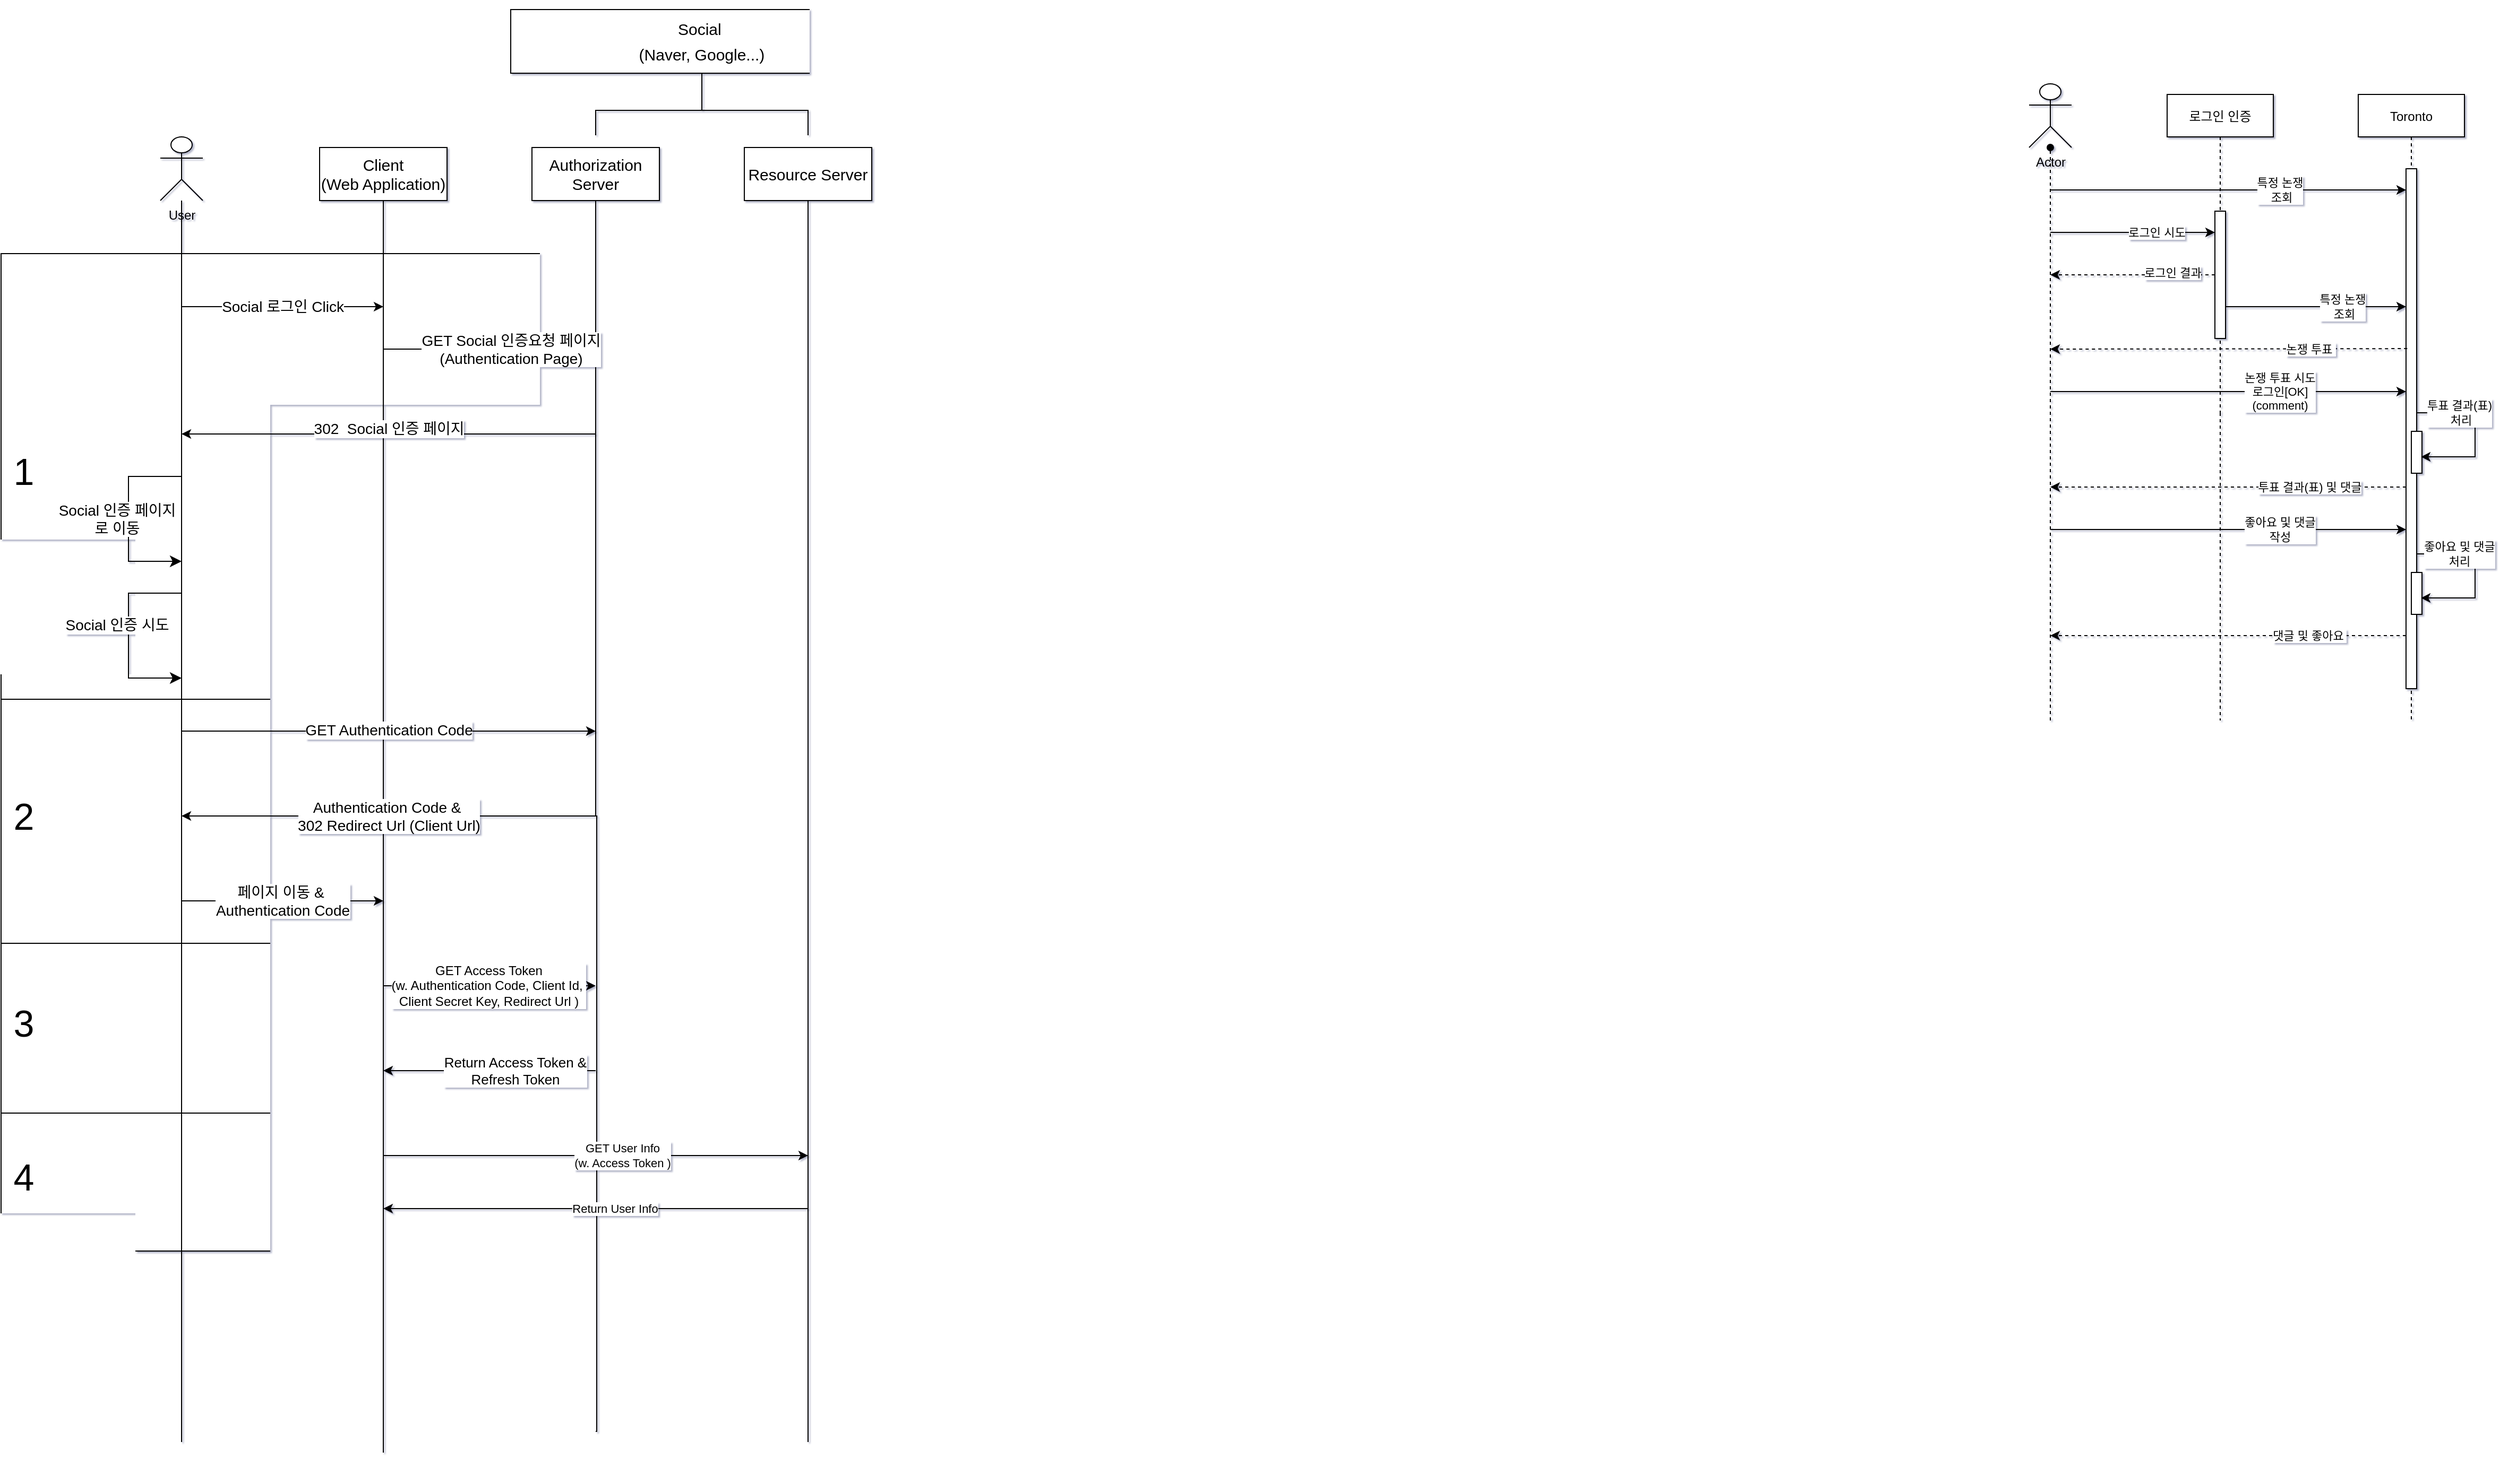 <mxfile version="21.3.7" type="github">
  <diagram id="kgpKYQtTHZ0yAKxKKP6v" name="Page-1">
    <mxGraphModel dx="3495" dy="1674" grid="0" gridSize="10" guides="1" tooltips="1" connect="1" arrows="1" fold="1" page="0" pageScale="1" pageWidth="850" pageHeight="1100" math="0" shadow="1">
      <root>
        <mxCell id="0" />
        <mxCell id="1" parent="0" />
        <mxCell id="ZAnQHSxJU-NlxPs6kDCk-54" value="&lt;p style=&quot;line-height: 120%;&quot;&gt;&lt;span style=&quot;font-size: 35px;&quot;&gt;&amp;nbsp;4&lt;/span&gt;&lt;/p&gt;" style="rounded=0;whiteSpace=wrap;html=1;align=left;" vertex="1" parent="1">
          <mxGeometry x="-1920" y="1040" width="920" height="130" as="geometry" />
        </mxCell>
        <mxCell id="ZAnQHSxJU-NlxPs6kDCk-53" value="&lt;p style=&quot;line-height: 120%;&quot;&gt;&lt;span style=&quot;font-size: 35px;&quot;&gt;&amp;nbsp;3&lt;/span&gt;&lt;/p&gt;" style="rounded=0;whiteSpace=wrap;html=1;align=left;" vertex="1" parent="1">
          <mxGeometry x="-1920" y="880" width="920" height="160" as="geometry" />
        </mxCell>
        <mxCell id="ZAnQHSxJU-NlxPs6kDCk-52" value="&lt;p style=&quot;line-height: 120%;&quot;&gt;&lt;span style=&quot;font-size: 35px;&quot;&gt;&amp;nbsp;2&lt;/span&gt;&lt;/p&gt;" style="rounded=0;whiteSpace=wrap;html=1;align=left;" vertex="1" parent="1">
          <mxGeometry x="-1920" y="650" width="920" height="230" as="geometry" />
        </mxCell>
        <mxCell id="ZAnQHSxJU-NlxPs6kDCk-51" value="&lt;p style=&quot;line-height: 120%;&quot;&gt;&lt;font style=&quot;font-size: 35px;&quot;&gt;&amp;nbsp;1&lt;/font&gt;&lt;/p&gt;" style="rounded=0;whiteSpace=wrap;html=1;align=left;" vertex="1" parent="1">
          <mxGeometry x="-1920" y="230" width="920" height="420" as="geometry" />
        </mxCell>
        <mxCell id="ZAnQHSxJU-NlxPs6kDCk-8" style="edgeStyle=orthogonalEdgeStyle;rounded=0;orthogonalLoop=1;jettySize=auto;html=1;entryX=0.5;entryY=0;entryDx=0;entryDy=0;" edge="1" parent="1" source="ZAnQHSxJU-NlxPs6kDCk-6" target="ZAnQHSxJU-NlxPs6kDCk-4">
          <mxGeometry relative="1" as="geometry" />
        </mxCell>
        <mxCell id="ZAnQHSxJU-NlxPs6kDCk-9" style="edgeStyle=orthogonalEdgeStyle;rounded=0;orthogonalLoop=1;jettySize=auto;html=1;" edge="1" parent="1" source="ZAnQHSxJU-NlxPs6kDCk-6" target="ZAnQHSxJU-NlxPs6kDCk-5">
          <mxGeometry relative="1" as="geometry" />
        </mxCell>
        <mxCell id="ZAnQHSxJU-NlxPs6kDCk-6" value="&lt;p style=&quot;line-height: 159%; font-size: 15px;&quot;&gt;&lt;font style=&quot;font-size: 15px;&quot;&gt;Social&amp;nbsp;&lt;br&gt;(Naver, Google...)&lt;/font&gt;&lt;/p&gt;" style="rounded=0;whiteSpace=wrap;html=1;" vertex="1" parent="1">
          <mxGeometry x="-1440" width="360" height="60" as="geometry" />
        </mxCell>
        <mxCell id="PEhFff4IV3TKT-8xSN0i-9" style="edgeStyle=orthogonalEdgeStyle;rounded=0;orthogonalLoop=1;jettySize=auto;html=1;dashed=1;endArrow=none;endFill=0;" parent="1" source="3nuBFxr9cyL0pnOWT2aG-1" edge="1">
          <mxGeometry relative="1" as="geometry">
            <mxPoint x="170" y="670" as="targetPoint" />
          </mxGeometry>
        </mxCell>
        <mxCell id="3nuBFxr9cyL0pnOWT2aG-1" value="로그인 인증" style="shape=umlLifeline;perimeter=lifelinePerimeter;container=1;collapsible=0;recursiveResize=0;rounded=0;shadow=0;strokeWidth=1;" parent="1" vertex="1">
          <mxGeometry x="120" y="80" width="100" height="300" as="geometry" />
        </mxCell>
        <mxCell id="PEhFff4IV3TKT-8xSN0i-24" value="" style="points=[];perimeter=orthogonalPerimeter;rounded=0;shadow=0;strokeWidth=1;" parent="3nuBFxr9cyL0pnOWT2aG-1" vertex="1">
          <mxGeometry x="45" y="110" width="10" height="120" as="geometry" />
        </mxCell>
        <mxCell id="PEhFff4IV3TKT-8xSN0i-23" value="" style="endArrow=classic;html=1;rounded=0;" parent="3nuBFxr9cyL0pnOWT2aG-1" target="PEhFff4IV3TKT-8xSN0i-24" edge="1">
          <mxGeometry width="50" height="50" relative="1" as="geometry">
            <mxPoint x="-110" y="130" as="sourcePoint" />
            <mxPoint x="40" y="130" as="targetPoint" />
          </mxGeometry>
        </mxCell>
        <mxCell id="PEhFff4IV3TKT-8xSN0i-25" value="로그인 시도" style="edgeLabel;html=1;align=center;verticalAlign=middle;resizable=0;points=[];" parent="PEhFff4IV3TKT-8xSN0i-23" vertex="1" connectable="0">
          <mxGeometry x="0.286" relative="1" as="geometry">
            <mxPoint as="offset" />
          </mxGeometry>
        </mxCell>
        <mxCell id="PEhFff4IV3TKT-8xSN0i-49" value="" style="endArrow=classic;html=1;rounded=0;dashed=1;" parent="3nuBFxr9cyL0pnOWT2aG-1" edge="1">
          <mxGeometry width="50" height="50" relative="1" as="geometry">
            <mxPoint x="45" y="170" as="sourcePoint" />
            <mxPoint x="-110" y="170" as="targetPoint" />
          </mxGeometry>
        </mxCell>
        <mxCell id="PEhFff4IV3TKT-8xSN0i-50" value="로그인 결과" style="edgeLabel;html=1;align=center;verticalAlign=middle;resizable=0;points=[];" parent="PEhFff4IV3TKT-8xSN0i-49" vertex="1" connectable="0">
          <mxGeometry x="-0.485" y="-2" relative="1" as="geometry">
            <mxPoint as="offset" />
          </mxGeometry>
        </mxCell>
        <mxCell id="PEhFff4IV3TKT-8xSN0i-47" value="" style="endArrow=classic;html=1;rounded=0;" parent="3nuBFxr9cyL0pnOWT2aG-1" target="3nuBFxr9cyL0pnOWT2aG-6" edge="1">
          <mxGeometry width="50" height="50" relative="1" as="geometry">
            <mxPoint x="55" y="200" as="sourcePoint" />
            <mxPoint x="220" y="200" as="targetPoint" />
            <Array as="points">
              <mxPoint x="195" y="200" />
            </Array>
          </mxGeometry>
        </mxCell>
        <mxCell id="PEhFff4IV3TKT-8xSN0i-48" value="특정 논쟁&lt;br&gt;&amp;nbsp;조회" style="edgeLabel;html=1;align=center;verticalAlign=middle;resizable=0;points=[];" parent="PEhFff4IV3TKT-8xSN0i-47" vertex="1" connectable="0">
          <mxGeometry x="0.286" relative="1" as="geometry">
            <mxPoint as="offset" />
          </mxGeometry>
        </mxCell>
        <mxCell id="3nuBFxr9cyL0pnOWT2aG-5" value="Toronto" style="shape=umlLifeline;perimeter=lifelinePerimeter;container=1;collapsible=0;recursiveResize=0;rounded=0;shadow=0;strokeWidth=1;" parent="1" vertex="1">
          <mxGeometry x="300" y="80" width="100" height="590" as="geometry" />
        </mxCell>
        <mxCell id="3nuBFxr9cyL0pnOWT2aG-6" value="" style="points=[];perimeter=orthogonalPerimeter;rounded=0;shadow=0;strokeWidth=1;" parent="3nuBFxr9cyL0pnOWT2aG-5" vertex="1">
          <mxGeometry x="45" y="70" width="10" height="490" as="geometry" />
        </mxCell>
        <mxCell id="PEhFff4IV3TKT-8xSN0i-69" value="" style="points=[];perimeter=orthogonalPerimeter;rounded=0;shadow=0;strokeWidth=1;" parent="3nuBFxr9cyL0pnOWT2aG-5" vertex="1">
          <mxGeometry x="50" y="450.5" width="10" height="39.5" as="geometry" />
        </mxCell>
        <mxCell id="PEhFff4IV3TKT-8xSN0i-70" value="" style="edgeStyle=elbowEdgeStyle;elbow=horizontal;endArrow=classic;html=1;rounded=0;entryX=0.9;entryY=0.608;entryDx=0;entryDy=0;entryPerimeter=0;" parent="3nuBFxr9cyL0pnOWT2aG-5" target="PEhFff4IV3TKT-8xSN0i-69" edge="1">
          <mxGeometry width="50" height="50" relative="1" as="geometry">
            <mxPoint x="55" y="433" as="sourcePoint" />
            <mxPoint x="170" y="500.5" as="targetPoint" />
            <Array as="points">
              <mxPoint x="110" y="453" />
              <mxPoint x="120" y="460.5" />
            </Array>
          </mxGeometry>
        </mxCell>
        <mxCell id="PEhFff4IV3TKT-8xSN0i-71" value="좋아요 및 댓글 &lt;br&gt;처리" style="edgeLabel;html=1;align=center;verticalAlign=middle;resizable=0;points=[];" parent="PEhFff4IV3TKT-8xSN0i-70" vertex="1" connectable="0">
          <mxGeometry x="-0.458" relative="1" as="geometry">
            <mxPoint as="offset" />
          </mxGeometry>
        </mxCell>
        <mxCell id="PEhFff4IV3TKT-8xSN0i-55" value="" style="endArrow=classic;html=1;rounded=0;dashed=1;exitX=0.114;exitY=0.346;exitDx=0;exitDy=0;exitPerimeter=0;" parent="3nuBFxr9cyL0pnOWT2aG-5" source="3nuBFxr9cyL0pnOWT2aG-6" edge="1">
          <mxGeometry width="50" height="50" relative="1" as="geometry">
            <mxPoint x="40" y="240" as="sourcePoint" />
            <mxPoint x="-290" y="240" as="targetPoint" />
          </mxGeometry>
        </mxCell>
        <mxCell id="PEhFff4IV3TKT-8xSN0i-56" value="논쟁 투표&amp;nbsp;" style="edgeLabel;html=1;align=center;verticalAlign=middle;resizable=0;points=[];" parent="PEhFff4IV3TKT-8xSN0i-55" vertex="1" connectable="0">
          <mxGeometry x="-0.456" relative="1" as="geometry">
            <mxPoint as="offset" />
          </mxGeometry>
        </mxCell>
        <mxCell id="PEhFff4IV3TKT-8xSN0i-61" value="" style="endArrow=classic;html=1;rounded=0;" parent="3nuBFxr9cyL0pnOWT2aG-5" target="3nuBFxr9cyL0pnOWT2aG-6" edge="1">
          <mxGeometry width="50" height="50" relative="1" as="geometry">
            <mxPoint x="-290" y="280" as="sourcePoint" />
            <mxPoint x="40" y="280" as="targetPoint" />
            <Array as="points">
              <mxPoint x="-145" y="280" />
              <mxPoint x="25" y="280" />
            </Array>
          </mxGeometry>
        </mxCell>
        <mxCell id="PEhFff4IV3TKT-8xSN0i-62" value="논쟁 투표 시도&lt;br&gt;로그인[OK]&lt;br&gt;(comment)" style="edgeLabel;html=1;align=center;verticalAlign=middle;resizable=0;points=[];" parent="PEhFff4IV3TKT-8xSN0i-61" vertex="1" connectable="0">
          <mxGeometry x="0.286" relative="1" as="geometry">
            <mxPoint as="offset" />
          </mxGeometry>
        </mxCell>
        <mxCell id="PEhFff4IV3TKT-8xSN0i-72" value="" style="points=[];perimeter=orthogonalPerimeter;rounded=0;shadow=0;strokeWidth=1;" parent="3nuBFxr9cyL0pnOWT2aG-5" vertex="1">
          <mxGeometry x="50" y="317.5" width="10" height="39.5" as="geometry" />
        </mxCell>
        <mxCell id="PEhFff4IV3TKT-8xSN0i-73" value="" style="edgeStyle=elbowEdgeStyle;elbow=horizontal;endArrow=classic;html=1;rounded=0;entryX=0.9;entryY=0.608;entryDx=0;entryDy=0;entryPerimeter=0;" parent="3nuBFxr9cyL0pnOWT2aG-5" target="PEhFff4IV3TKT-8xSN0i-72" edge="1">
          <mxGeometry width="50" height="50" relative="1" as="geometry">
            <mxPoint x="55.0" y="300" as="sourcePoint" />
            <mxPoint x="-130" y="287.5" as="targetPoint" />
            <Array as="points">
              <mxPoint x="110" y="320" />
              <mxPoint x="120" y="327.5" />
            </Array>
          </mxGeometry>
        </mxCell>
        <mxCell id="PEhFff4IV3TKT-8xSN0i-74" value="투표 결과(표)&lt;br&gt;&amp;nbsp;처리" style="edgeLabel;html=1;align=center;verticalAlign=middle;resizable=0;points=[];" parent="PEhFff4IV3TKT-8xSN0i-73" vertex="1" connectable="0">
          <mxGeometry x="-0.458" relative="1" as="geometry">
            <mxPoint as="offset" />
          </mxGeometry>
        </mxCell>
        <mxCell id="PEhFff4IV3TKT-8xSN0i-75" style="edgeStyle=none;rounded=0;orthogonalLoop=1;jettySize=auto;html=1;startArrow=oval;startFill=1;endArrow=none;endFill=0;dashed=1;" parent="1" source="PEhFff4IV3TKT-8xSN0i-16" edge="1">
          <mxGeometry relative="1" as="geometry">
            <mxPoint x="10" y="670" as="targetPoint" />
          </mxGeometry>
        </mxCell>
        <mxCell id="PEhFff4IV3TKT-8xSN0i-16" value="Actor" style="shape=umlActor;verticalLabelPosition=bottom;verticalAlign=top;html=1;outlineConnect=0;" parent="1" vertex="1">
          <mxGeometry x="-10" y="70" width="40" height="60" as="geometry" />
        </mxCell>
        <mxCell id="PEhFff4IV3TKT-8xSN0i-53" value="" style="endArrow=classic;html=1;rounded=0;" parent="1" edge="1">
          <mxGeometry width="50" height="50" relative="1" as="geometry">
            <mxPoint x="10" y="170" as="sourcePoint" />
            <mxPoint x="345" y="170" as="targetPoint" />
            <Array as="points">
              <mxPoint x="150" y="170" />
              <mxPoint x="320" y="170" />
            </Array>
          </mxGeometry>
        </mxCell>
        <mxCell id="PEhFff4IV3TKT-8xSN0i-54" value="특정 논쟁&lt;br&gt;&amp;nbsp;조회" style="edgeLabel;html=1;align=center;verticalAlign=middle;resizable=0;points=[];" parent="PEhFff4IV3TKT-8xSN0i-53" vertex="1" connectable="0">
          <mxGeometry x="0.286" relative="1" as="geometry">
            <mxPoint as="offset" />
          </mxGeometry>
        </mxCell>
        <mxCell id="PEhFff4IV3TKT-8xSN0i-63" value="" style="endArrow=classic;html=1;rounded=0;dashed=1;" parent="1" edge="1">
          <mxGeometry width="50" height="50" relative="1" as="geometry">
            <mxPoint x="345" y="450.0" as="sourcePoint" />
            <mxPoint x="10" y="450.0" as="targetPoint" />
          </mxGeometry>
        </mxCell>
        <mxCell id="PEhFff4IV3TKT-8xSN0i-64" value="투표 결과(표) 및 댓글" style="edgeLabel;html=1;align=center;verticalAlign=middle;resizable=0;points=[];" parent="PEhFff4IV3TKT-8xSN0i-63" vertex="1" connectable="0">
          <mxGeometry x="-0.456" relative="1" as="geometry">
            <mxPoint as="offset" />
          </mxGeometry>
        </mxCell>
        <mxCell id="PEhFff4IV3TKT-8xSN0i-65" value="" style="endArrow=classic;html=1;rounded=0;" parent="1" edge="1">
          <mxGeometry width="50" height="50" relative="1" as="geometry">
            <mxPoint x="10" y="490" as="sourcePoint" />
            <mxPoint x="345" y="490" as="targetPoint" />
            <Array as="points">
              <mxPoint x="150" y="490" />
              <mxPoint x="320" y="490" />
            </Array>
          </mxGeometry>
        </mxCell>
        <mxCell id="PEhFff4IV3TKT-8xSN0i-66" value="좋아요 및 댓글&lt;br&gt;작성" style="edgeLabel;html=1;align=center;verticalAlign=middle;resizable=0;points=[];" parent="PEhFff4IV3TKT-8xSN0i-65" vertex="1" connectable="0">
          <mxGeometry x="0.286" relative="1" as="geometry">
            <mxPoint as="offset" />
          </mxGeometry>
        </mxCell>
        <mxCell id="PEhFff4IV3TKT-8xSN0i-67" value="" style="endArrow=classic;html=1;rounded=0;dashed=1;" parent="1" edge="1">
          <mxGeometry width="50" height="50" relative="1" as="geometry">
            <mxPoint x="345" y="590" as="sourcePoint" />
            <mxPoint x="10" y="590" as="targetPoint" />
          </mxGeometry>
        </mxCell>
        <mxCell id="PEhFff4IV3TKT-8xSN0i-68" value="댓글 및 좋아요&amp;nbsp;" style="edgeLabel;html=1;align=center;verticalAlign=middle;resizable=0;points=[];" parent="PEhFff4IV3TKT-8xSN0i-67" vertex="1" connectable="0">
          <mxGeometry x="-0.456" relative="1" as="geometry">
            <mxPoint as="offset" />
          </mxGeometry>
        </mxCell>
        <mxCell id="ZAnQHSxJU-NlxPs6kDCk-19" style="edgeStyle=orthogonalEdgeStyle;rounded=0;orthogonalLoop=1;jettySize=auto;html=1;endArrow=none;endFill=0;" edge="1" parent="1" source="ZAnQHSxJU-NlxPs6kDCk-1">
          <mxGeometry relative="1" as="geometry">
            <mxPoint x="-1750" y="1350" as="targetPoint" />
          </mxGeometry>
        </mxCell>
        <mxCell id="ZAnQHSxJU-NlxPs6kDCk-1" value="User" style="shape=umlActor;verticalLabelPosition=bottom;verticalAlign=top;html=1;outlineConnect=0;" vertex="1" parent="1">
          <mxGeometry x="-1770" y="120" width="40" height="60" as="geometry" />
        </mxCell>
        <mxCell id="ZAnQHSxJU-NlxPs6kDCk-20" style="edgeStyle=orthogonalEdgeStyle;rounded=0;orthogonalLoop=1;jettySize=auto;html=1;endArrow=none;endFill=0;" edge="1" parent="1" source="ZAnQHSxJU-NlxPs6kDCk-2">
          <mxGeometry relative="1" as="geometry">
            <mxPoint x="-1560" y="1360" as="targetPoint" />
          </mxGeometry>
        </mxCell>
        <mxCell id="ZAnQHSxJU-NlxPs6kDCk-2" value="&lt;font style=&quot;font-size: 15px;&quot;&gt;Client &lt;br&gt;(Web Application)&lt;/font&gt;" style="rounded=0;whiteSpace=wrap;html=1;" vertex="1" parent="1">
          <mxGeometry x="-1620" y="130" width="120" height="50" as="geometry" />
        </mxCell>
        <mxCell id="ZAnQHSxJU-NlxPs6kDCk-13" style="edgeStyle=orthogonalEdgeStyle;rounded=0;orthogonalLoop=1;jettySize=auto;html=1;endArrow=none;endFill=0;" edge="1" parent="1" source="ZAnQHSxJU-NlxPs6kDCk-4">
          <mxGeometry relative="1" as="geometry">
            <mxPoint x="-1360" y="1340" as="targetPoint" />
            <Array as="points">
              <mxPoint x="-1360" y="760" />
              <mxPoint x="-1359" y="1340" />
            </Array>
          </mxGeometry>
        </mxCell>
        <mxCell id="ZAnQHSxJU-NlxPs6kDCk-4" value="&lt;font style=&quot;font-size: 15px;&quot;&gt;Authorization Server&lt;/font&gt;" style="rounded=0;whiteSpace=wrap;html=1;" vertex="1" parent="1">
          <mxGeometry x="-1420" y="130" width="120" height="50" as="geometry" />
        </mxCell>
        <mxCell id="ZAnQHSxJU-NlxPs6kDCk-14" style="edgeStyle=orthogonalEdgeStyle;rounded=0;orthogonalLoop=1;jettySize=auto;html=1;endArrow=none;endFill=0;" edge="1" parent="1" source="ZAnQHSxJU-NlxPs6kDCk-5">
          <mxGeometry relative="1" as="geometry">
            <mxPoint x="-1160" y="1350" as="targetPoint" />
          </mxGeometry>
        </mxCell>
        <mxCell id="ZAnQHSxJU-NlxPs6kDCk-5" value="&lt;font style=&quot;font-size: 15px;&quot;&gt;Resource Server&lt;/font&gt;" style="rounded=0;whiteSpace=wrap;html=1;" vertex="1" parent="1">
          <mxGeometry x="-1220" y="130" width="120" height="50" as="geometry" />
        </mxCell>
        <mxCell id="ZAnQHSxJU-NlxPs6kDCk-15" value="" style="endArrow=classic;html=1;rounded=0;" edge="1" parent="1">
          <mxGeometry width="50" height="50" relative="1" as="geometry">
            <mxPoint x="-1750" y="280" as="sourcePoint" />
            <mxPoint x="-1560" y="280" as="targetPoint" />
          </mxGeometry>
        </mxCell>
        <mxCell id="ZAnQHSxJU-NlxPs6kDCk-16" value="&lt;font style=&quot;font-size: 14px;&quot;&gt;Social 로그인 Click&lt;/font&gt;" style="edgeLabel;html=1;align=center;verticalAlign=middle;resizable=0;points=[];" vertex="1" connectable="0" parent="ZAnQHSxJU-NlxPs6kDCk-15">
          <mxGeometry relative="1" as="geometry">
            <mxPoint as="offset" />
          </mxGeometry>
        </mxCell>
        <mxCell id="ZAnQHSxJU-NlxPs6kDCk-17" value="" style="endArrow=classic;html=1;rounded=0;" edge="1" parent="1">
          <mxGeometry width="50" height="50" relative="1" as="geometry">
            <mxPoint x="-1560" y="320" as="sourcePoint" />
            <mxPoint x="-1360" y="320" as="targetPoint" />
          </mxGeometry>
        </mxCell>
        <mxCell id="ZAnQHSxJU-NlxPs6kDCk-18" value="&lt;font style=&quot;font-size: 14px;&quot;&gt;GET Social 인증요청 페이지&lt;br&gt;(Authentication Page)&lt;/font&gt;" style="edgeLabel;html=1;align=center;verticalAlign=middle;resizable=0;points=[];" vertex="1" connectable="0" parent="ZAnQHSxJU-NlxPs6kDCk-17">
          <mxGeometry relative="1" as="geometry">
            <mxPoint x="20" as="offset" />
          </mxGeometry>
        </mxCell>
        <mxCell id="ZAnQHSxJU-NlxPs6kDCk-21" value="" style="endArrow=classic;html=1;rounded=0;" edge="1" parent="1">
          <mxGeometry width="50" height="50" relative="1" as="geometry">
            <mxPoint x="-1360" y="400" as="sourcePoint" />
            <mxPoint x="-1750" y="400" as="targetPoint" />
          </mxGeometry>
        </mxCell>
        <mxCell id="ZAnQHSxJU-NlxPs6kDCk-36" value="&lt;font style=&quot;font-size: 14px;&quot;&gt;302&amp;nbsp; Social 인증 페이지&lt;/font&gt;" style="edgeLabel;html=1;align=center;verticalAlign=middle;resizable=0;points=[];" vertex="1" connectable="0" parent="ZAnQHSxJU-NlxPs6kDCk-21">
          <mxGeometry relative="1" as="geometry">
            <mxPoint y="-5" as="offset" />
          </mxGeometry>
        </mxCell>
        <mxCell id="ZAnQHSxJU-NlxPs6kDCk-29" value="" style="edgeStyle=elbowEdgeStyle;elbow=horizontal;endArrow=classic;html=1;curved=0;rounded=0;endSize=8;startSize=8;" edge="1" parent="1">
          <mxGeometry width="50" height="50" relative="1" as="geometry">
            <mxPoint x="-1750" y="440" as="sourcePoint" />
            <mxPoint x="-1750" y="520" as="targetPoint" />
            <Array as="points">
              <mxPoint x="-1800" y="480" />
            </Array>
          </mxGeometry>
        </mxCell>
        <mxCell id="ZAnQHSxJU-NlxPs6kDCk-30" value="&lt;font style=&quot;font-size: 14px;&quot;&gt;Social 인증 페이지&lt;br&gt;로 이동&lt;/font&gt;" style="edgeLabel;html=1;align=center;verticalAlign=middle;resizable=0;points=[];" vertex="1" connectable="0" parent="ZAnQHSxJU-NlxPs6kDCk-29">
          <mxGeometry relative="1" as="geometry">
            <mxPoint x="-11" as="offset" />
          </mxGeometry>
        </mxCell>
        <mxCell id="ZAnQHSxJU-NlxPs6kDCk-31" value="" style="edgeStyle=elbowEdgeStyle;elbow=horizontal;endArrow=classic;html=1;curved=0;rounded=0;endSize=8;startSize=8;" edge="1" parent="1">
          <mxGeometry width="50" height="50" relative="1" as="geometry">
            <mxPoint x="-1750" y="550" as="sourcePoint" />
            <mxPoint x="-1750" y="630" as="targetPoint" />
            <Array as="points">
              <mxPoint x="-1800" y="590" />
            </Array>
          </mxGeometry>
        </mxCell>
        <mxCell id="ZAnQHSxJU-NlxPs6kDCk-32" value="&lt;font style=&quot;font-size: 14px;&quot;&gt;Social 인증 시도&lt;/font&gt;" style="edgeLabel;html=1;align=center;verticalAlign=middle;resizable=0;points=[];" vertex="1" connectable="0" parent="ZAnQHSxJU-NlxPs6kDCk-31">
          <mxGeometry relative="1" as="geometry">
            <mxPoint x="-11" y="-10" as="offset" />
          </mxGeometry>
        </mxCell>
        <mxCell id="ZAnQHSxJU-NlxPs6kDCk-33" value="" style="endArrow=classic;html=1;rounded=0;" edge="1" parent="1">
          <mxGeometry width="50" height="50" relative="1" as="geometry">
            <mxPoint x="-1750" y="680" as="sourcePoint" />
            <mxPoint x="-1360" y="680" as="targetPoint" />
          </mxGeometry>
        </mxCell>
        <mxCell id="ZAnQHSxJU-NlxPs6kDCk-34" value="&lt;font style=&quot;font-size: 14px;&quot;&gt;GET Authentication Code&lt;/font&gt;" style="edgeLabel;html=1;align=center;verticalAlign=middle;resizable=0;points=[];" vertex="1" connectable="0" parent="ZAnQHSxJU-NlxPs6kDCk-33">
          <mxGeometry relative="1" as="geometry">
            <mxPoint y="-1" as="offset" />
          </mxGeometry>
        </mxCell>
        <mxCell id="ZAnQHSxJU-NlxPs6kDCk-35" value="" style="endArrow=classic;html=1;rounded=0;" edge="1" parent="1">
          <mxGeometry width="50" height="50" relative="1" as="geometry">
            <mxPoint x="-1360" y="760" as="sourcePoint" />
            <mxPoint x="-1750" y="760" as="targetPoint" />
          </mxGeometry>
        </mxCell>
        <mxCell id="ZAnQHSxJU-NlxPs6kDCk-38" value="&lt;font style=&quot;font-size: 14px;&quot;&gt;Authentication Code &amp;amp;&amp;nbsp;&lt;br&gt;302 Redirect Url (Client Url)&lt;/font&gt;" style="edgeLabel;html=1;align=center;verticalAlign=middle;resizable=0;points=[];" vertex="1" connectable="0" parent="ZAnQHSxJU-NlxPs6kDCk-35">
          <mxGeometry relative="1" as="geometry">
            <mxPoint as="offset" />
          </mxGeometry>
        </mxCell>
        <mxCell id="ZAnQHSxJU-NlxPs6kDCk-39" value="" style="endArrow=classic;html=1;rounded=0;" edge="1" parent="1">
          <mxGeometry width="50" height="50" relative="1" as="geometry">
            <mxPoint x="-1750" y="840" as="sourcePoint" />
            <mxPoint x="-1560" y="840" as="targetPoint" />
          </mxGeometry>
        </mxCell>
        <mxCell id="ZAnQHSxJU-NlxPs6kDCk-42" value="&lt;font style=&quot;font-size: 14px;&quot;&gt;페이지 이동 &amp;amp;&amp;nbsp;&lt;br&gt;Authentication Code&lt;/font&gt;" style="edgeLabel;html=1;align=center;verticalAlign=middle;resizable=0;points=[];" vertex="1" connectable="0" parent="ZAnQHSxJU-NlxPs6kDCk-39">
          <mxGeometry relative="1" as="geometry">
            <mxPoint as="offset" />
          </mxGeometry>
        </mxCell>
        <mxCell id="ZAnQHSxJU-NlxPs6kDCk-43" value="" style="endArrow=classic;html=1;rounded=0;" edge="1" parent="1">
          <mxGeometry width="50" height="50" relative="1" as="geometry">
            <mxPoint x="-1560" y="920" as="sourcePoint" />
            <mxPoint x="-1360" y="920" as="targetPoint" />
          </mxGeometry>
        </mxCell>
        <mxCell id="ZAnQHSxJU-NlxPs6kDCk-44" value="&lt;font style=&quot;font-size: 12px;&quot;&gt;GET Access Token&lt;br&gt;(w. Authentication Code, Client Id,&amp;nbsp;&lt;br&gt;Client Secret Key, Redirect Url )&lt;/font&gt;" style="edgeLabel;html=1;align=center;verticalAlign=middle;resizable=0;points=[];" vertex="1" connectable="0" parent="ZAnQHSxJU-NlxPs6kDCk-43">
          <mxGeometry relative="1" as="geometry">
            <mxPoint x="-1" as="offset" />
          </mxGeometry>
        </mxCell>
        <mxCell id="ZAnQHSxJU-NlxPs6kDCk-45" value="" style="endArrow=classic;html=1;rounded=0;" edge="1" parent="1">
          <mxGeometry width="50" height="50" relative="1" as="geometry">
            <mxPoint x="-1360" y="1000" as="sourcePoint" />
            <mxPoint x="-1560" y="1000" as="targetPoint" />
          </mxGeometry>
        </mxCell>
        <mxCell id="ZAnQHSxJU-NlxPs6kDCk-46" value="&lt;font style=&quot;font-size: 13px;&quot;&gt;Return Access Token &amp;amp;&lt;br&gt;Refresh Token&lt;/font&gt;" style="edgeLabel;html=1;align=center;verticalAlign=middle;resizable=0;points=[];" vertex="1" connectable="0" parent="ZAnQHSxJU-NlxPs6kDCk-45">
          <mxGeometry relative="1" as="geometry">
            <mxPoint x="24" as="offset" />
          </mxGeometry>
        </mxCell>
        <mxCell id="ZAnQHSxJU-NlxPs6kDCk-47" value="" style="endArrow=classic;html=1;rounded=0;" edge="1" parent="1">
          <mxGeometry width="50" height="50" relative="1" as="geometry">
            <mxPoint x="-1560" y="1080" as="sourcePoint" />
            <mxPoint x="-1160" y="1080" as="targetPoint" />
          </mxGeometry>
        </mxCell>
        <mxCell id="ZAnQHSxJU-NlxPs6kDCk-48" value="GET User Info&lt;br&gt;(w. Access Token )" style="edgeLabel;html=1;align=center;verticalAlign=middle;resizable=0;points=[];" vertex="1" connectable="0" parent="ZAnQHSxJU-NlxPs6kDCk-47">
          <mxGeometry relative="1" as="geometry">
            <mxPoint x="25" as="offset" />
          </mxGeometry>
        </mxCell>
        <mxCell id="ZAnQHSxJU-NlxPs6kDCk-49" value="" style="endArrow=classic;html=1;rounded=0;" edge="1" parent="1">
          <mxGeometry width="50" height="50" relative="1" as="geometry">
            <mxPoint x="-1160" y="1130" as="sourcePoint" />
            <mxPoint x="-1560" y="1130" as="targetPoint" />
          </mxGeometry>
        </mxCell>
        <mxCell id="ZAnQHSxJU-NlxPs6kDCk-50" value="Return User Info" style="edgeLabel;html=1;align=center;verticalAlign=middle;resizable=0;points=[];" vertex="1" connectable="0" parent="ZAnQHSxJU-NlxPs6kDCk-49">
          <mxGeometry relative="1" as="geometry">
            <mxPoint x="18" as="offset" />
          </mxGeometry>
        </mxCell>
      </root>
    </mxGraphModel>
  </diagram>
</mxfile>
